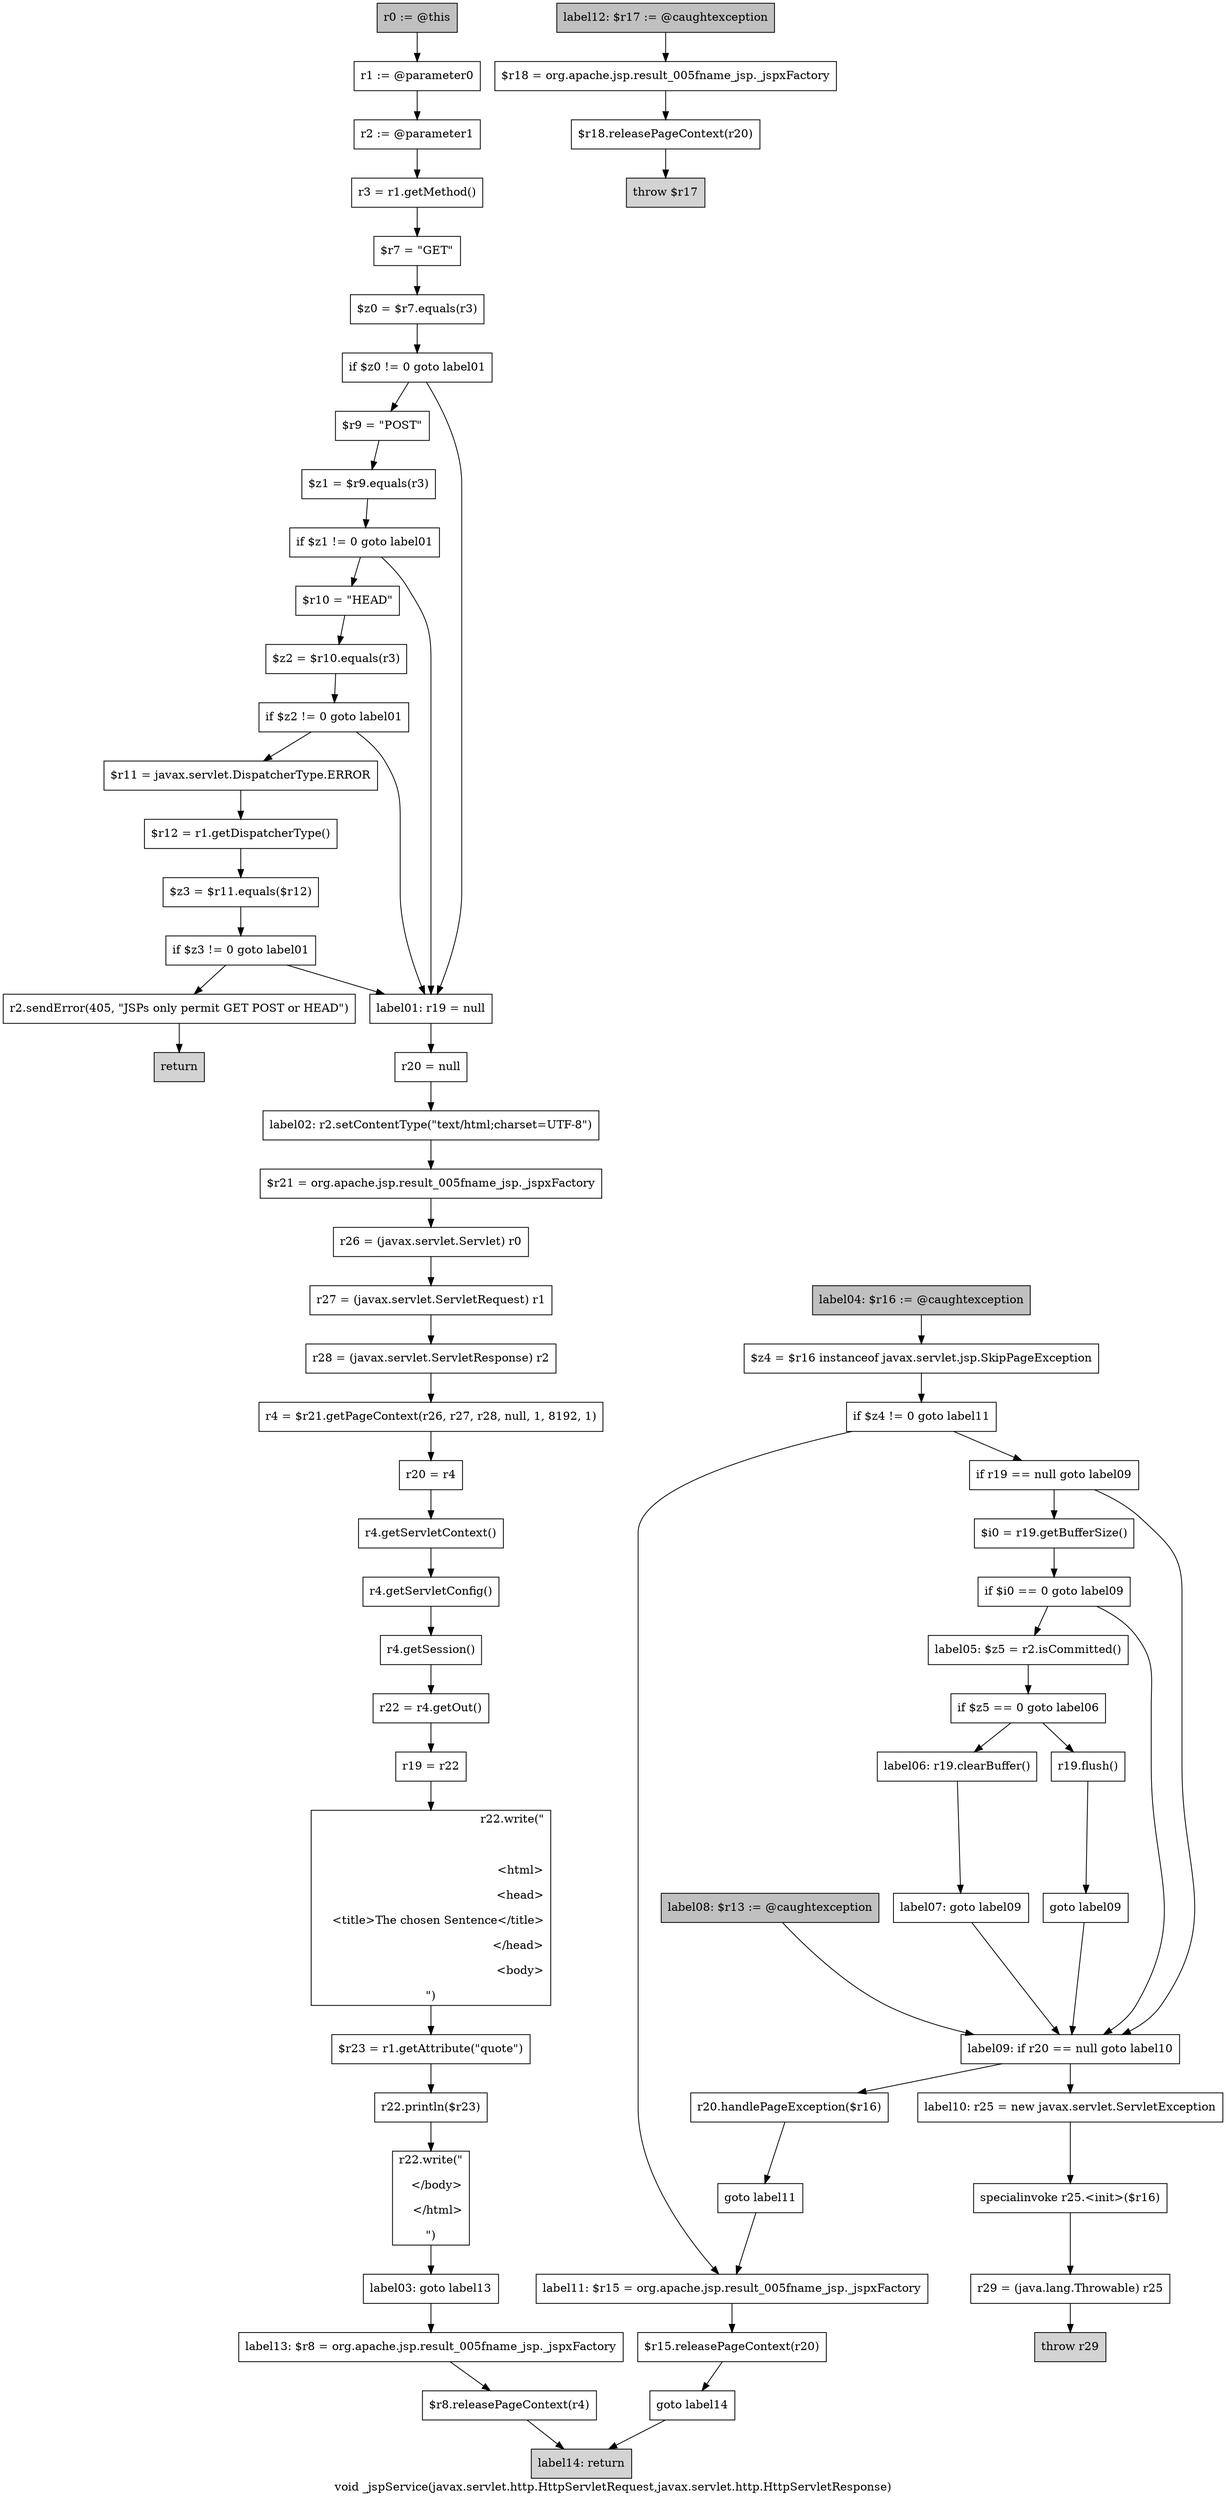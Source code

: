 digraph "void _jspService(javax.servlet.http.HttpServletRequest,javax.servlet.http.HttpServletResponse)" {
    label="void _jspService(javax.servlet.http.HttpServletRequest,javax.servlet.http.HttpServletResponse)";
    node [shape=box];
    "0" [style=filled,fillcolor=gray,label="r0 := @this",];
    "1" [label="r1 := @parameter0",];
    "0"->"1";
    "2" [label="r2 := @parameter1",];
    "1"->"2";
    "3" [label="r3 = r1.getMethod()",];
    "2"->"3";
    "4" [label="$r7 = \"GET\"",];
    "3"->"4";
    "5" [label="$z0 = $r7.equals(r3)",];
    "4"->"5";
    "6" [label="if $z0 != 0 goto label01",];
    "5"->"6";
    "7" [label="$r9 = \"POST\"",];
    "6"->"7";
    "19" [label="label01: r19 = null",];
    "6"->"19";
    "8" [label="$z1 = $r9.equals(r3)",];
    "7"->"8";
    "9" [label="if $z1 != 0 goto label01",];
    "8"->"9";
    "10" [label="$r10 = \"HEAD\"",];
    "9"->"10";
    "9"->"19";
    "11" [label="$z2 = $r10.equals(r3)",];
    "10"->"11";
    "12" [label="if $z2 != 0 goto label01",];
    "11"->"12";
    "13" [label="$r11 = javax.servlet.DispatcherType.ERROR",];
    "12"->"13";
    "12"->"19";
    "14" [label="$r12 = r1.getDispatcherType()",];
    "13"->"14";
    "15" [label="$z3 = $r11.equals($r12)",];
    "14"->"15";
    "16" [label="if $z3 != 0 goto label01",];
    "15"->"16";
    "17" [label="r2.sendError(405, \"JSPs only permit GET POST or HEAD\")",];
    "16"->"17";
    "16"->"19";
    "18" [style=filled,fillcolor=lightgray,label="return",];
    "17"->"18";
    "20" [label="r20 = null",];
    "19"->"20";
    "21" [label="label02: r2.setContentType(\"text/html;charset=UTF-8\")",];
    "20"->"21";
    "22" [label="$r21 = org.apache.jsp.result_005fname_jsp._jspxFactory",];
    "21"->"22";
    "23" [label="r26 = (javax.servlet.Servlet) r0",];
    "22"->"23";
    "24" [label="r27 = (javax.servlet.ServletRequest) r1",];
    "23"->"24";
    "25" [label="r28 = (javax.servlet.ServletResponse) r2",];
    "24"->"25";
    "26" [label="r4 = $r21.getPageContext(r26, r27, r28, null, 1, 8192, 1)",];
    "25"->"26";
    "27" [label="r20 = r4",];
    "26"->"27";
    "28" [label="r4.getServletContext()",];
    "27"->"28";
    "29" [label="r4.getServletConfig()",];
    "28"->"29";
    "30" [label="r4.getSession()",];
    "29"->"30";
    "31" [label="r22 = r4.getOut()",];
    "30"->"31";
    "32" [label="r19 = r22",];
    "31"->"32";
    "33" [label="r22.write(\"\r\n\r\n<html>\r\n<head>\r\n    <title>The chosen Sentence</title>\r\n</head>\r\n<body>\r\n\")",];
    "32"->"33";
    "34" [label="$r23 = r1.getAttribute(\"quote\")",];
    "33"->"34";
    "35" [label="r22.println($r23)",];
    "34"->"35";
    "36" [label="r22.write(\"\r\n</body>\r\n</html>\r\n\")",];
    "35"->"36";
    "37" [label="label03: goto label13",];
    "36"->"37";
    "65" [label="label13: $r8 = org.apache.jsp.result_005fname_jsp._jspxFactory",];
    "37"->"65";
    "38" [style=filled,fillcolor=gray,label="label04: $r16 := @caughtexception",];
    "39" [label="$z4 = $r16 instanceof javax.servlet.jsp.SkipPageException",];
    "38"->"39";
    "40" [label="if $z4 != 0 goto label11",];
    "39"->"40";
    "41" [label="if r19 == null goto label09",];
    "40"->"41";
    "58" [label="label11: $r15 = org.apache.jsp.result_005fname_jsp._jspxFactory",];
    "40"->"58";
    "42" [label="$i0 = r19.getBufferSize()",];
    "41"->"42";
    "51" [label="label09: if r20 == null goto label10",];
    "41"->"51";
    "43" [label="if $i0 == 0 goto label09",];
    "42"->"43";
    "44" [label="label05: $z5 = r2.isCommitted()",];
    "43"->"44";
    "43"->"51";
    "45" [label="if $z5 == 0 goto label06",];
    "44"->"45";
    "46" [label="r19.flush()",];
    "45"->"46";
    "48" [label="label06: r19.clearBuffer()",];
    "45"->"48";
    "47" [label="goto label09",];
    "46"->"47";
    "47"->"51";
    "49" [label="label07: goto label09",];
    "48"->"49";
    "49"->"51";
    "50" [style=filled,fillcolor=gray,label="label08: $r13 := @caughtexception",];
    "50"->"51";
    "52" [label="r20.handlePageException($r16)",];
    "51"->"52";
    "54" [label="label10: r25 = new javax.servlet.ServletException",];
    "51"->"54";
    "53" [label="goto label11",];
    "52"->"53";
    "53"->"58";
    "55" [label="specialinvoke r25.<init>($r16)",];
    "54"->"55";
    "56" [label="r29 = (java.lang.Throwable) r25",];
    "55"->"56";
    "57" [style=filled,fillcolor=lightgray,label="throw r29",];
    "56"->"57";
    "59" [label="$r15.releasePageContext(r20)",];
    "58"->"59";
    "60" [label="goto label14",];
    "59"->"60";
    "67" [style=filled,fillcolor=lightgray,label="label14: return",];
    "60"->"67";
    "61" [style=filled,fillcolor=gray,label="label12: $r17 := @caughtexception",];
    "62" [label="$r18 = org.apache.jsp.result_005fname_jsp._jspxFactory",];
    "61"->"62";
    "63" [label="$r18.releasePageContext(r20)",];
    "62"->"63";
    "64" [style=filled,fillcolor=lightgray,label="throw $r17",];
    "63"->"64";
    "66" [label="$r8.releasePageContext(r4)",];
    "65"->"66";
    "66"->"67";
}
